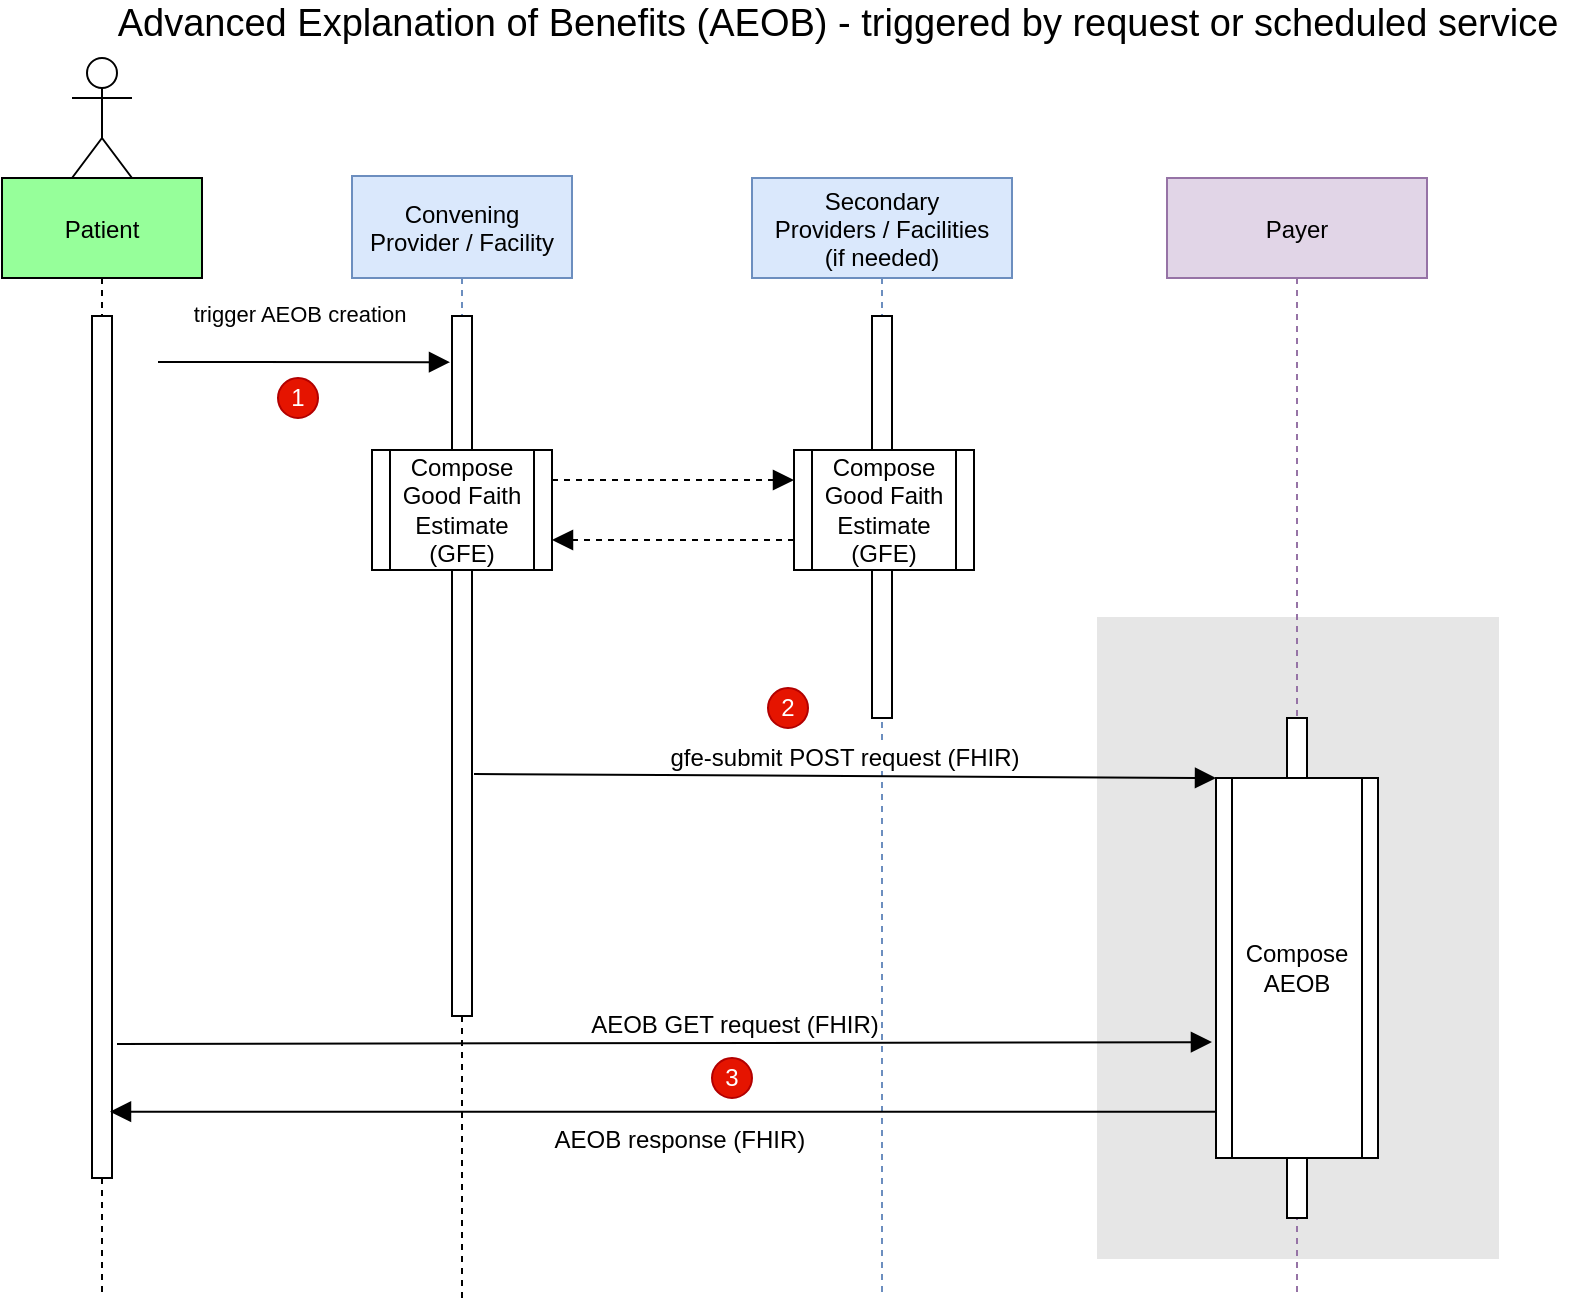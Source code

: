 <mxfile version="15.2.9" type="device"><diagram id="kgpKYQtTHZ0yAKxKKP6v" name="Page-1"><mxGraphModel dx="1393" dy="709" grid="1" gridSize="10" guides="1" tooltips="1" connect="1" arrows="1" fold="1" page="1" pageScale="1" pageWidth="850" pageHeight="1100" math="0" shadow="0"><root><mxCell id="0"/><mxCell id="1" parent="0"/><mxCell id="11" value="" style="points=[];perimeter=orthogonalPerimeter;rounded=0;shadow=0;strokeWidth=1;" parent="1" vertex="1"><mxGeometry x="664.5" y="400" width="10" height="230" as="geometry"/></mxCell><mxCell id="3nuBFxr9cyL0pnOWT2aG-1" value="Patient" style="shape=umlLifeline;perimeter=lifelinePerimeter;container=1;collapsible=0;recursiveResize=0;rounded=0;shadow=0;strokeWidth=1;fillColor=#96FF9A;size=50;" parent="1" vertex="1" treatAsSingle="0"><mxGeometry x="22" y="120" width="100" height="500" as="geometry"/></mxCell><mxCell id="3nuBFxr9cyL0pnOWT2aG-2" value="" style="points=[];perimeter=orthogonalPerimeter;rounded=0;shadow=0;strokeWidth=1;" parent="3nuBFxr9cyL0pnOWT2aG-1" vertex="1"><mxGeometry x="45" y="69" width="10" height="431" as="geometry"/></mxCell><mxCell id="3nuBFxr9cyL0pnOWT2aG-5" value="Convening &#10;Provider / Facility" style="shape=umlLifeline;perimeter=lifelinePerimeter;container=1;collapsible=0;recursiveResize=0;rounded=0;shadow=0;strokeWidth=1;fillColor=#dae8fc;size=51;strokeColor=#6c8ebf;" parent="1" vertex="1" treatAsSingle="0"><mxGeometry x="197" y="119" width="110" height="420" as="geometry"/></mxCell><mxCell id="3nuBFxr9cyL0pnOWT2aG-6" value="" style="points=[];perimeter=orthogonalPerimeter;rounded=0;shadow=0;strokeWidth=1;" parent="3nuBFxr9cyL0pnOWT2aG-5" vertex="1"><mxGeometry x="50" y="70" width="10" height="350" as="geometry"/></mxCell><mxCell id="SfCazmH2R6rvJbLZBPh0-3" value="Secondary&#10;Providers / Facilities&#10;(if needed)" style="shape=umlLifeline;perimeter=lifelinePerimeter;container=1;collapsible=0;recursiveResize=0;rounded=0;shadow=0;strokeWidth=1;fillColor=#dae8fc;size=50;strokeColor=#6c8ebf;" parent="1" vertex="1" treatAsSingle="0"><mxGeometry x="397" y="120" width="130" height="560" as="geometry"/></mxCell><mxCell id="SfCazmH2R6rvJbLZBPh0-4" value="" style="points=[];perimeter=orthogonalPerimeter;rounded=0;shadow=0;strokeWidth=1;" parent="SfCazmH2R6rvJbLZBPh0-3" vertex="1"><mxGeometry x="60" y="69" width="10" height="201" as="geometry"/></mxCell><mxCell id="SfCazmH2R6rvJbLZBPh0-10" value="Compose Good Faith Estimate (GFE)" style="shape=process;whiteSpace=wrap;html=1;backgroundOutline=1;" parent="1" vertex="1"><mxGeometry x="207" y="256" width="90" height="60" as="geometry"/></mxCell><mxCell id="SfCazmH2R6rvJbLZBPh0-11" value="" style="verticalAlign=bottom;endArrow=block;dashed=1;endSize=8;shadow=0;strokeWidth=1;entryX=0;entryY=0.25;entryDx=0;entryDy=0;exitX=1;exitY=0.25;exitDx=0;exitDy=0;endFill=1;" parent="1" source="SfCazmH2R6rvJbLZBPh0-10" target="SfCazmH2R6rvJbLZBPh0-17" edge="1"><mxGeometry relative="1" as="geometry"><mxPoint x="507" y="240" as="targetPoint"/><mxPoint x="292" y="239" as="sourcePoint"/><Array as="points"/></mxGeometry></mxCell><mxCell id="SfCazmH2R6rvJbLZBPh0-13" value="&lt;font style=&quot;font-size: 19px&quot;&gt;Advanced Explanation of Benefits (AEOB) - triggered by request or scheduled service&lt;/font&gt;" style="text;html=1;strokeColor=none;fillColor=none;align=center;verticalAlign=middle;whiteSpace=wrap;rounded=0;" parent="1" vertex="1"><mxGeometry x="70" y="33" width="740" height="20" as="geometry"/></mxCell><mxCell id="SfCazmH2R6rvJbLZBPh0-14" value="" style="verticalAlign=bottom;endArrow=block;dashed=1;endSize=8;shadow=0;strokeWidth=1;exitX=0;exitY=0.75;exitDx=0;exitDy=0;entryX=1;entryY=0.75;entryDx=0;entryDy=0;endFill=1;" parent="1" source="SfCazmH2R6rvJbLZBPh0-17" target="SfCazmH2R6rvJbLZBPh0-10" edge="1"><mxGeometry relative="1" as="geometry"><mxPoint x="302" y="335" as="targetPoint"/><mxPoint x="412" y="292" as="sourcePoint"/><Array as="points"/></mxGeometry></mxCell><mxCell id="SfCazmH2R6rvJbLZBPh0-17" value="Compose Good Faith Estimate (GFE)" style="shape=process;whiteSpace=wrap;html=1;backgroundOutline=1;" parent="1" vertex="1"><mxGeometry x="418" y="256" width="90" height="60" as="geometry"/></mxCell><mxCell id="SfCazmH2R6rvJbLZBPh0-21" value="" style="shape=umlActor;verticalLabelPosition=bottom;verticalAlign=top;html=1;outlineConnect=0;" parent="1" vertex="1"><mxGeometry x="57" y="60" width="30" height="60" as="geometry"/></mxCell><mxCell id="SfCazmH2R6rvJbLZBPh0-25" value="trigger AEOB creation" style="verticalAlign=bottom;endArrow=block;shadow=0;strokeWidth=1;entryX=0;entryY=0.067;entryDx=0;entryDy=0;entryPerimeter=0;endSize=8;startSize=7;" parent="1" edge="1"><mxGeometry x="-0.028" y="15" relative="1" as="geometry"><mxPoint x="100" y="212" as="sourcePoint"/><mxPoint x="246" y="212.11" as="targetPoint"/><Array as="points"/><mxPoint as="offset"/></mxGeometry></mxCell><mxCell id="qIxCJxl5lMdrLJ7lDj4a-2" style="edgeStyle=orthogonalEdgeStyle;rounded=0;orthogonalLoop=1;jettySize=auto;html=1;endArrow=none;endFill=0;dashed=1;" parent="1" source="3nuBFxr9cyL0pnOWT2aG-6" edge="1"><mxGeometry relative="1" as="geometry"><mxPoint x="252" y="680" as="targetPoint"/></mxGeometry></mxCell><mxCell id="qIxCJxl5lMdrLJ7lDj4a-3" style="edgeStyle=orthogonalEdgeStyle;rounded=0;orthogonalLoop=1;jettySize=auto;html=1;dashed=1;endArrow=none;endFill=0;" parent="1" source="3nuBFxr9cyL0pnOWT2aG-2" edge="1"><mxGeometry relative="1" as="geometry"><mxPoint x="72" y="680" as="targetPoint"/></mxGeometry></mxCell><mxCell id="aAGMAaikRAZB5L4dtnXu-1" value="1" style="ellipse;whiteSpace=wrap;html=1;aspect=fixed;fillColor=#e51400;strokeColor=#B20000;fontColor=#ffffff;" parent="1" vertex="1"><mxGeometry x="160" y="220" width="20" height="20" as="geometry"/></mxCell><mxCell id="aAGMAaikRAZB5L4dtnXu-4" value="2" style="ellipse;whiteSpace=wrap;html=1;aspect=fixed;fillColor=#e51400;strokeColor=#B20000;fontColor=#ffffff;" parent="1" vertex="1"><mxGeometry x="405" y="375" width="20" height="20" as="geometry"/></mxCell><mxCell id="SfCazmH2R6rvJbLZBPh0-2" value="" style="points=[];perimeter=orthogonalPerimeter;rounded=0;shadow=0;strokeWidth=1;fillColor=#E6E6E6;strokeColor=#E6E6E6;" parent="1" vertex="1"><mxGeometry x="570" y="340" width="200" height="320" as="geometry"/></mxCell><mxCell id="10" value="Payer" style="shape=umlLifeline;perimeter=lifelinePerimeter;container=1;collapsible=0;recursiveResize=0;rounded=0;shadow=0;strokeWidth=1;fillColor=#e1d5e7;strokeColor=#9673a6;size=50;" parent="1" vertex="1" treatAsSingle="0"><mxGeometry x="604.5" y="120" width="130" height="560" as="geometry"/></mxCell><mxCell id="aAGMAaikRAZB5L4dtnXu-5" value="3" style="ellipse;whiteSpace=wrap;html=1;aspect=fixed;fillColor=#e51400;strokeColor=#B20000;fontColor=#ffffff;" parent="1" vertex="1"><mxGeometry x="377" y="560" width="20" height="20" as="geometry"/></mxCell><mxCell id="3nuBFxr9cyL0pnOWT2aG-7" value="AEOB response (FHIR)" style="verticalAlign=bottom;endArrow=block;endSize=8;shadow=0;strokeWidth=1;endFill=1;entryX=0.9;entryY=0.923;entryDx=0;entryDy=0;entryPerimeter=0;exitX=0.012;exitY=0.878;exitDx=0;exitDy=0;exitPerimeter=0;fontSize=12;" parent="1" source="7" target="3nuBFxr9cyL0pnOWT2aG-2" edge="1"><mxGeometry x="-0.029" y="23" relative="1" as="geometry"><mxPoint x="76" y="560.059" as="targetPoint"/><mxPoint x="588.98" y="587.128" as="sourcePoint"/><mxPoint as="offset"/></mxGeometry></mxCell><mxCell id="SfCazmH2R6rvJbLZBPh0-5" value="gfe-submit POST request (FHIR)" style="verticalAlign=bottom;endArrow=block;shadow=0;strokeWidth=1;entryX=0;entryY=0;entryDx=0;entryDy=0;endSize=8;fontSize=12;" parent="1" edge="1" target="7"><mxGeometry relative="1" as="geometry"><mxPoint x="258" y="418" as="sourcePoint"/><mxPoint x="589.02" y="418.027" as="targetPoint"/><Array as="points"/></mxGeometry></mxCell><mxCell id="12" value="AEOB GET request (FHIR)" style="verticalAlign=bottom;endArrow=block;endSize=8;shadow=0;strokeWidth=1;endFill=1;fontSize=12;entryX=-0.025;entryY=0.695;entryDx=0;entryDy=0;entryPerimeter=0;" parent="1" edge="1" target="7"><mxGeometry x="0.129" relative="1" as="geometry"><mxPoint x="585" y="554" as="targetPoint"/><mxPoint x="79.5" y="553" as="sourcePoint"/><mxPoint as="offset"/></mxGeometry></mxCell><mxCell id="xrnD72Ze19oA3Ll75snU-12" value="" style="points=[];perimeter=orthogonalPerimeter;rounded=0;shadow=0;strokeWidth=1;" vertex="1" parent="1"><mxGeometry x="664.5" y="390" width="10" height="250" as="geometry"/></mxCell><mxCell id="7" value="Compose AEOB" style="shape=process;whiteSpace=wrap;html=1;backgroundOutline=1;" parent="1" vertex="1"><mxGeometry x="629" y="420" width="81" height="190" as="geometry"/></mxCell></root></mxGraphModel></diagram></mxfile>